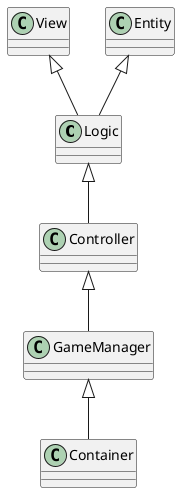 ﻿@startuml
'https://plantuml.com/class-diagram

'Entity,Viewの仲介、操作する、Entity、View以外に依存しないように
class Logic

'MonoBehaviour
class View

'Unityに依存しないデータ
class Entity

Entity <|-- Logic
View <|-- Logic
'Logic <|-- GameManager
Logic <|-- Controller
Controller <|-- GameManager
GameManager <|-- Container



@enduml
